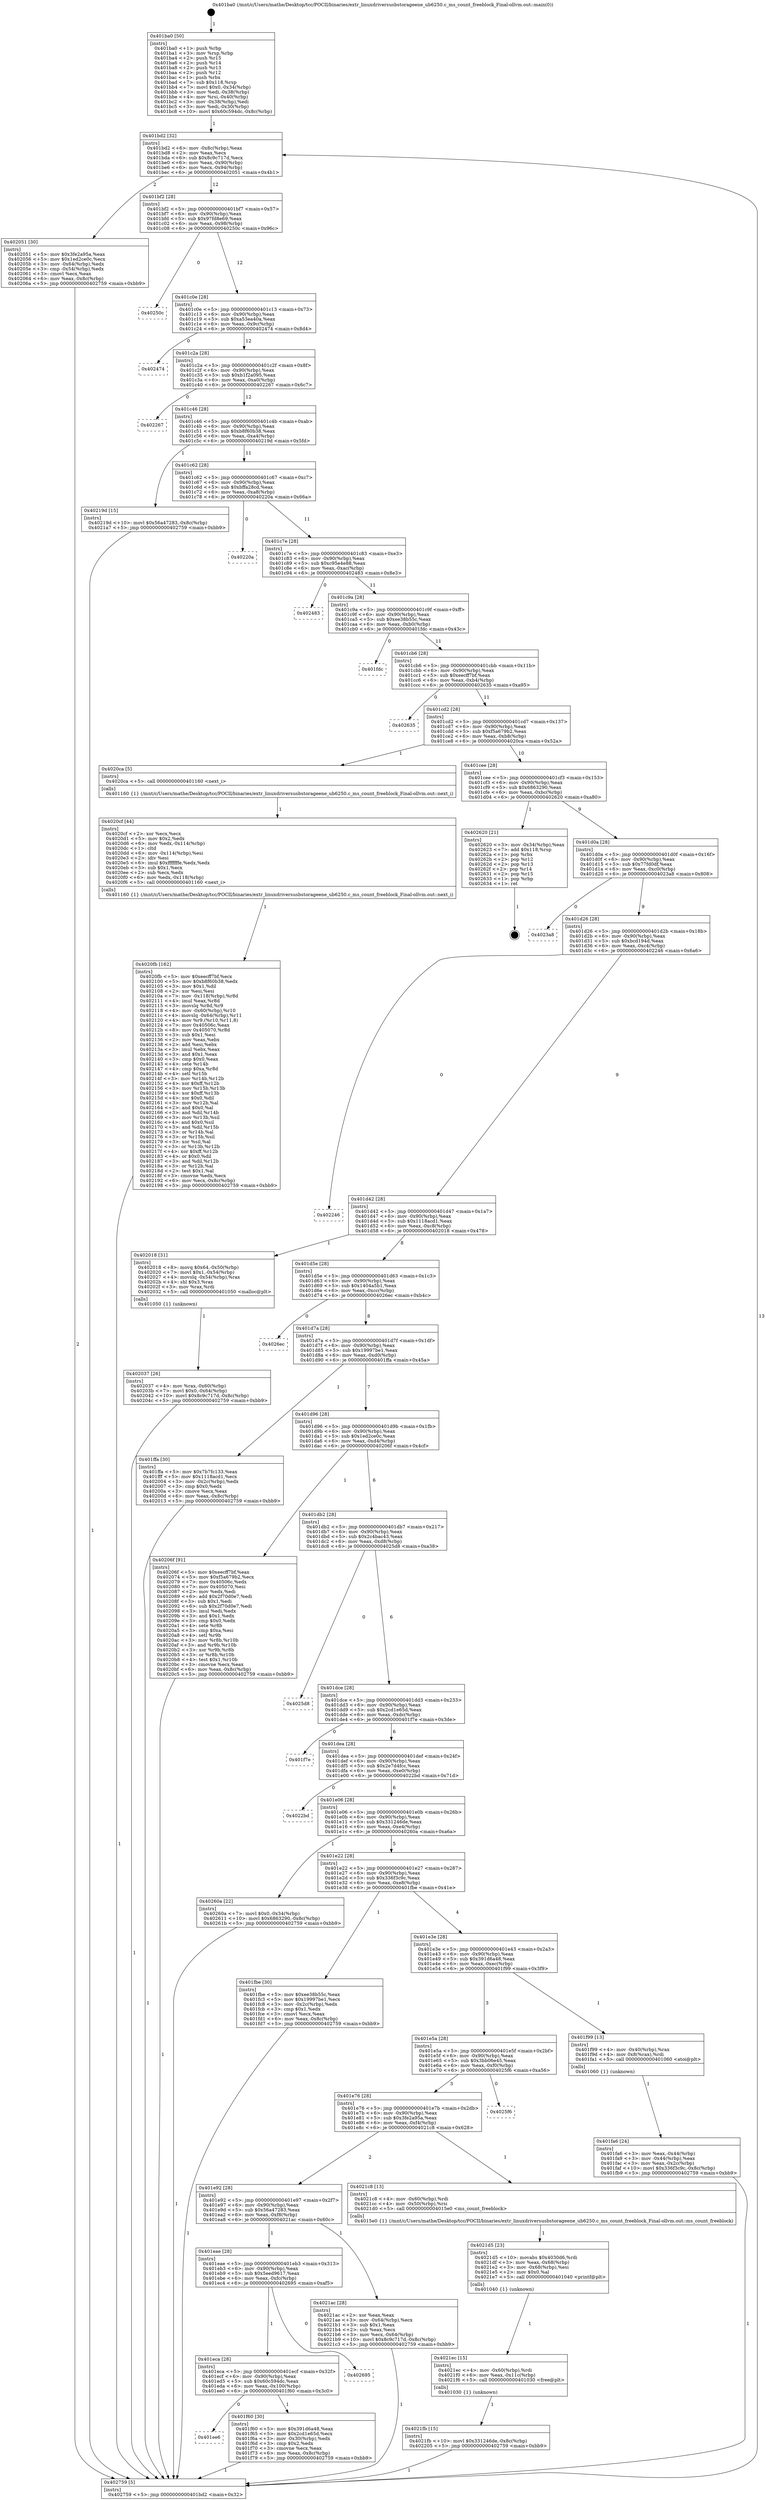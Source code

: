 digraph "0x401ba0" {
  label = "0x401ba0 (/mnt/c/Users/mathe/Desktop/tcc/POCII/binaries/extr_linuxdriversusbstorageene_ub6250.c_ms_count_freeblock_Final-ollvm.out::main(0))"
  labelloc = "t"
  node[shape=record]

  Entry [label="",width=0.3,height=0.3,shape=circle,fillcolor=black,style=filled]
  "0x401bd2" [label="{
     0x401bd2 [32]\l
     | [instrs]\l
     &nbsp;&nbsp;0x401bd2 \<+6\>: mov -0x8c(%rbp),%eax\l
     &nbsp;&nbsp;0x401bd8 \<+2\>: mov %eax,%ecx\l
     &nbsp;&nbsp;0x401bda \<+6\>: sub $0x8c9c717d,%ecx\l
     &nbsp;&nbsp;0x401be0 \<+6\>: mov %eax,-0x90(%rbp)\l
     &nbsp;&nbsp;0x401be6 \<+6\>: mov %ecx,-0x94(%rbp)\l
     &nbsp;&nbsp;0x401bec \<+6\>: je 0000000000402051 \<main+0x4b1\>\l
  }"]
  "0x402051" [label="{
     0x402051 [30]\l
     | [instrs]\l
     &nbsp;&nbsp;0x402051 \<+5\>: mov $0x3fe2a95a,%eax\l
     &nbsp;&nbsp;0x402056 \<+5\>: mov $0x1ed2ce0c,%ecx\l
     &nbsp;&nbsp;0x40205b \<+3\>: mov -0x64(%rbp),%edx\l
     &nbsp;&nbsp;0x40205e \<+3\>: cmp -0x54(%rbp),%edx\l
     &nbsp;&nbsp;0x402061 \<+3\>: cmovl %ecx,%eax\l
     &nbsp;&nbsp;0x402064 \<+6\>: mov %eax,-0x8c(%rbp)\l
     &nbsp;&nbsp;0x40206a \<+5\>: jmp 0000000000402759 \<main+0xbb9\>\l
  }"]
  "0x401bf2" [label="{
     0x401bf2 [28]\l
     | [instrs]\l
     &nbsp;&nbsp;0x401bf2 \<+5\>: jmp 0000000000401bf7 \<main+0x57\>\l
     &nbsp;&nbsp;0x401bf7 \<+6\>: mov -0x90(%rbp),%eax\l
     &nbsp;&nbsp;0x401bfd \<+5\>: sub $0x97fd8e69,%eax\l
     &nbsp;&nbsp;0x401c02 \<+6\>: mov %eax,-0x98(%rbp)\l
     &nbsp;&nbsp;0x401c08 \<+6\>: je 000000000040250c \<main+0x96c\>\l
  }"]
  Exit [label="",width=0.3,height=0.3,shape=circle,fillcolor=black,style=filled,peripheries=2]
  "0x40250c" [label="{
     0x40250c\l
  }", style=dashed]
  "0x401c0e" [label="{
     0x401c0e [28]\l
     | [instrs]\l
     &nbsp;&nbsp;0x401c0e \<+5\>: jmp 0000000000401c13 \<main+0x73\>\l
     &nbsp;&nbsp;0x401c13 \<+6\>: mov -0x90(%rbp),%eax\l
     &nbsp;&nbsp;0x401c19 \<+5\>: sub $0xa53ea40a,%eax\l
     &nbsp;&nbsp;0x401c1e \<+6\>: mov %eax,-0x9c(%rbp)\l
     &nbsp;&nbsp;0x401c24 \<+6\>: je 0000000000402474 \<main+0x8d4\>\l
  }"]
  "0x4021fb" [label="{
     0x4021fb [15]\l
     | [instrs]\l
     &nbsp;&nbsp;0x4021fb \<+10\>: movl $0x331246de,-0x8c(%rbp)\l
     &nbsp;&nbsp;0x402205 \<+5\>: jmp 0000000000402759 \<main+0xbb9\>\l
  }"]
  "0x402474" [label="{
     0x402474\l
  }", style=dashed]
  "0x401c2a" [label="{
     0x401c2a [28]\l
     | [instrs]\l
     &nbsp;&nbsp;0x401c2a \<+5\>: jmp 0000000000401c2f \<main+0x8f\>\l
     &nbsp;&nbsp;0x401c2f \<+6\>: mov -0x90(%rbp),%eax\l
     &nbsp;&nbsp;0x401c35 \<+5\>: sub $0xb1f2a095,%eax\l
     &nbsp;&nbsp;0x401c3a \<+6\>: mov %eax,-0xa0(%rbp)\l
     &nbsp;&nbsp;0x401c40 \<+6\>: je 0000000000402267 \<main+0x6c7\>\l
  }"]
  "0x4021ec" [label="{
     0x4021ec [15]\l
     | [instrs]\l
     &nbsp;&nbsp;0x4021ec \<+4\>: mov -0x60(%rbp),%rdi\l
     &nbsp;&nbsp;0x4021f0 \<+6\>: mov %eax,-0x11c(%rbp)\l
     &nbsp;&nbsp;0x4021f6 \<+5\>: call 0000000000401030 \<free@plt\>\l
     | [calls]\l
     &nbsp;&nbsp;0x401030 \{1\} (unknown)\l
  }"]
  "0x402267" [label="{
     0x402267\l
  }", style=dashed]
  "0x401c46" [label="{
     0x401c46 [28]\l
     | [instrs]\l
     &nbsp;&nbsp;0x401c46 \<+5\>: jmp 0000000000401c4b \<main+0xab\>\l
     &nbsp;&nbsp;0x401c4b \<+6\>: mov -0x90(%rbp),%eax\l
     &nbsp;&nbsp;0x401c51 \<+5\>: sub $0xb8f60b38,%eax\l
     &nbsp;&nbsp;0x401c56 \<+6\>: mov %eax,-0xa4(%rbp)\l
     &nbsp;&nbsp;0x401c5c \<+6\>: je 000000000040219d \<main+0x5fd\>\l
  }"]
  "0x4021d5" [label="{
     0x4021d5 [23]\l
     | [instrs]\l
     &nbsp;&nbsp;0x4021d5 \<+10\>: movabs $0x4030d6,%rdi\l
     &nbsp;&nbsp;0x4021df \<+3\>: mov %eax,-0x68(%rbp)\l
     &nbsp;&nbsp;0x4021e2 \<+3\>: mov -0x68(%rbp),%esi\l
     &nbsp;&nbsp;0x4021e5 \<+2\>: mov $0x0,%al\l
     &nbsp;&nbsp;0x4021e7 \<+5\>: call 0000000000401040 \<printf@plt\>\l
     | [calls]\l
     &nbsp;&nbsp;0x401040 \{1\} (unknown)\l
  }"]
  "0x40219d" [label="{
     0x40219d [15]\l
     | [instrs]\l
     &nbsp;&nbsp;0x40219d \<+10\>: movl $0x56a47283,-0x8c(%rbp)\l
     &nbsp;&nbsp;0x4021a7 \<+5\>: jmp 0000000000402759 \<main+0xbb9\>\l
  }"]
  "0x401c62" [label="{
     0x401c62 [28]\l
     | [instrs]\l
     &nbsp;&nbsp;0x401c62 \<+5\>: jmp 0000000000401c67 \<main+0xc7\>\l
     &nbsp;&nbsp;0x401c67 \<+6\>: mov -0x90(%rbp),%eax\l
     &nbsp;&nbsp;0x401c6d \<+5\>: sub $0xbffa28cd,%eax\l
     &nbsp;&nbsp;0x401c72 \<+6\>: mov %eax,-0xa8(%rbp)\l
     &nbsp;&nbsp;0x401c78 \<+6\>: je 000000000040220a \<main+0x66a\>\l
  }"]
  "0x4020fb" [label="{
     0x4020fb [162]\l
     | [instrs]\l
     &nbsp;&nbsp;0x4020fb \<+5\>: mov $0xeecff7bf,%ecx\l
     &nbsp;&nbsp;0x402100 \<+5\>: mov $0xb8f60b38,%edx\l
     &nbsp;&nbsp;0x402105 \<+3\>: mov $0x1,%dil\l
     &nbsp;&nbsp;0x402108 \<+2\>: xor %esi,%esi\l
     &nbsp;&nbsp;0x40210a \<+7\>: mov -0x118(%rbp),%r8d\l
     &nbsp;&nbsp;0x402111 \<+4\>: imul %eax,%r8d\l
     &nbsp;&nbsp;0x402115 \<+3\>: movslq %r8d,%r9\l
     &nbsp;&nbsp;0x402118 \<+4\>: mov -0x60(%rbp),%r10\l
     &nbsp;&nbsp;0x40211c \<+4\>: movslq -0x64(%rbp),%r11\l
     &nbsp;&nbsp;0x402120 \<+4\>: mov %r9,(%r10,%r11,8)\l
     &nbsp;&nbsp;0x402124 \<+7\>: mov 0x40506c,%eax\l
     &nbsp;&nbsp;0x40212b \<+8\>: mov 0x405070,%r8d\l
     &nbsp;&nbsp;0x402133 \<+3\>: sub $0x1,%esi\l
     &nbsp;&nbsp;0x402136 \<+2\>: mov %eax,%ebx\l
     &nbsp;&nbsp;0x402138 \<+2\>: add %esi,%ebx\l
     &nbsp;&nbsp;0x40213a \<+3\>: imul %ebx,%eax\l
     &nbsp;&nbsp;0x40213d \<+3\>: and $0x1,%eax\l
     &nbsp;&nbsp;0x402140 \<+3\>: cmp $0x0,%eax\l
     &nbsp;&nbsp;0x402143 \<+4\>: sete %r14b\l
     &nbsp;&nbsp;0x402147 \<+4\>: cmp $0xa,%r8d\l
     &nbsp;&nbsp;0x40214b \<+4\>: setl %r15b\l
     &nbsp;&nbsp;0x40214f \<+3\>: mov %r14b,%r12b\l
     &nbsp;&nbsp;0x402152 \<+4\>: xor $0xff,%r12b\l
     &nbsp;&nbsp;0x402156 \<+3\>: mov %r15b,%r13b\l
     &nbsp;&nbsp;0x402159 \<+4\>: xor $0xff,%r13b\l
     &nbsp;&nbsp;0x40215d \<+4\>: xor $0x0,%dil\l
     &nbsp;&nbsp;0x402161 \<+3\>: mov %r12b,%al\l
     &nbsp;&nbsp;0x402164 \<+2\>: and $0x0,%al\l
     &nbsp;&nbsp;0x402166 \<+3\>: and %dil,%r14b\l
     &nbsp;&nbsp;0x402169 \<+3\>: mov %r13b,%sil\l
     &nbsp;&nbsp;0x40216c \<+4\>: and $0x0,%sil\l
     &nbsp;&nbsp;0x402170 \<+3\>: and %dil,%r15b\l
     &nbsp;&nbsp;0x402173 \<+3\>: or %r14b,%al\l
     &nbsp;&nbsp;0x402176 \<+3\>: or %r15b,%sil\l
     &nbsp;&nbsp;0x402179 \<+3\>: xor %sil,%al\l
     &nbsp;&nbsp;0x40217c \<+3\>: or %r13b,%r12b\l
     &nbsp;&nbsp;0x40217f \<+4\>: xor $0xff,%r12b\l
     &nbsp;&nbsp;0x402183 \<+4\>: or $0x0,%dil\l
     &nbsp;&nbsp;0x402187 \<+3\>: and %dil,%r12b\l
     &nbsp;&nbsp;0x40218a \<+3\>: or %r12b,%al\l
     &nbsp;&nbsp;0x40218d \<+2\>: test $0x1,%al\l
     &nbsp;&nbsp;0x40218f \<+3\>: cmovne %edx,%ecx\l
     &nbsp;&nbsp;0x402192 \<+6\>: mov %ecx,-0x8c(%rbp)\l
     &nbsp;&nbsp;0x402198 \<+5\>: jmp 0000000000402759 \<main+0xbb9\>\l
  }"]
  "0x40220a" [label="{
     0x40220a\l
  }", style=dashed]
  "0x401c7e" [label="{
     0x401c7e [28]\l
     | [instrs]\l
     &nbsp;&nbsp;0x401c7e \<+5\>: jmp 0000000000401c83 \<main+0xe3\>\l
     &nbsp;&nbsp;0x401c83 \<+6\>: mov -0x90(%rbp),%eax\l
     &nbsp;&nbsp;0x401c89 \<+5\>: sub $0xc95e4e88,%eax\l
     &nbsp;&nbsp;0x401c8e \<+6\>: mov %eax,-0xac(%rbp)\l
     &nbsp;&nbsp;0x401c94 \<+6\>: je 0000000000402483 \<main+0x8e3\>\l
  }"]
  "0x4020cf" [label="{
     0x4020cf [44]\l
     | [instrs]\l
     &nbsp;&nbsp;0x4020cf \<+2\>: xor %ecx,%ecx\l
     &nbsp;&nbsp;0x4020d1 \<+5\>: mov $0x2,%edx\l
     &nbsp;&nbsp;0x4020d6 \<+6\>: mov %edx,-0x114(%rbp)\l
     &nbsp;&nbsp;0x4020dc \<+1\>: cltd\l
     &nbsp;&nbsp;0x4020dd \<+6\>: mov -0x114(%rbp),%esi\l
     &nbsp;&nbsp;0x4020e3 \<+2\>: idiv %esi\l
     &nbsp;&nbsp;0x4020e5 \<+6\>: imul $0xfffffffe,%edx,%edx\l
     &nbsp;&nbsp;0x4020eb \<+3\>: sub $0x1,%ecx\l
     &nbsp;&nbsp;0x4020ee \<+2\>: sub %ecx,%edx\l
     &nbsp;&nbsp;0x4020f0 \<+6\>: mov %edx,-0x118(%rbp)\l
     &nbsp;&nbsp;0x4020f6 \<+5\>: call 0000000000401160 \<next_i\>\l
     | [calls]\l
     &nbsp;&nbsp;0x401160 \{1\} (/mnt/c/Users/mathe/Desktop/tcc/POCII/binaries/extr_linuxdriversusbstorageene_ub6250.c_ms_count_freeblock_Final-ollvm.out::next_i)\l
  }"]
  "0x402483" [label="{
     0x402483\l
  }", style=dashed]
  "0x401c9a" [label="{
     0x401c9a [28]\l
     | [instrs]\l
     &nbsp;&nbsp;0x401c9a \<+5\>: jmp 0000000000401c9f \<main+0xff\>\l
     &nbsp;&nbsp;0x401c9f \<+6\>: mov -0x90(%rbp),%eax\l
     &nbsp;&nbsp;0x401ca5 \<+5\>: sub $0xee38b55c,%eax\l
     &nbsp;&nbsp;0x401caa \<+6\>: mov %eax,-0xb0(%rbp)\l
     &nbsp;&nbsp;0x401cb0 \<+6\>: je 0000000000401fdc \<main+0x43c\>\l
  }"]
  "0x402037" [label="{
     0x402037 [26]\l
     | [instrs]\l
     &nbsp;&nbsp;0x402037 \<+4\>: mov %rax,-0x60(%rbp)\l
     &nbsp;&nbsp;0x40203b \<+7\>: movl $0x0,-0x64(%rbp)\l
     &nbsp;&nbsp;0x402042 \<+10\>: movl $0x8c9c717d,-0x8c(%rbp)\l
     &nbsp;&nbsp;0x40204c \<+5\>: jmp 0000000000402759 \<main+0xbb9\>\l
  }"]
  "0x401fdc" [label="{
     0x401fdc\l
  }", style=dashed]
  "0x401cb6" [label="{
     0x401cb6 [28]\l
     | [instrs]\l
     &nbsp;&nbsp;0x401cb6 \<+5\>: jmp 0000000000401cbb \<main+0x11b\>\l
     &nbsp;&nbsp;0x401cbb \<+6\>: mov -0x90(%rbp),%eax\l
     &nbsp;&nbsp;0x401cc1 \<+5\>: sub $0xeecff7bf,%eax\l
     &nbsp;&nbsp;0x401cc6 \<+6\>: mov %eax,-0xb4(%rbp)\l
     &nbsp;&nbsp;0x401ccc \<+6\>: je 0000000000402635 \<main+0xa95\>\l
  }"]
  "0x401fa6" [label="{
     0x401fa6 [24]\l
     | [instrs]\l
     &nbsp;&nbsp;0x401fa6 \<+3\>: mov %eax,-0x44(%rbp)\l
     &nbsp;&nbsp;0x401fa9 \<+3\>: mov -0x44(%rbp),%eax\l
     &nbsp;&nbsp;0x401fac \<+3\>: mov %eax,-0x2c(%rbp)\l
     &nbsp;&nbsp;0x401faf \<+10\>: movl $0x336f3c9c,-0x8c(%rbp)\l
     &nbsp;&nbsp;0x401fb9 \<+5\>: jmp 0000000000402759 \<main+0xbb9\>\l
  }"]
  "0x402635" [label="{
     0x402635\l
  }", style=dashed]
  "0x401cd2" [label="{
     0x401cd2 [28]\l
     | [instrs]\l
     &nbsp;&nbsp;0x401cd2 \<+5\>: jmp 0000000000401cd7 \<main+0x137\>\l
     &nbsp;&nbsp;0x401cd7 \<+6\>: mov -0x90(%rbp),%eax\l
     &nbsp;&nbsp;0x401cdd \<+5\>: sub $0xf5a679b2,%eax\l
     &nbsp;&nbsp;0x401ce2 \<+6\>: mov %eax,-0xb8(%rbp)\l
     &nbsp;&nbsp;0x401ce8 \<+6\>: je 00000000004020ca \<main+0x52a\>\l
  }"]
  "0x401ba0" [label="{
     0x401ba0 [50]\l
     | [instrs]\l
     &nbsp;&nbsp;0x401ba0 \<+1\>: push %rbp\l
     &nbsp;&nbsp;0x401ba1 \<+3\>: mov %rsp,%rbp\l
     &nbsp;&nbsp;0x401ba4 \<+2\>: push %r15\l
     &nbsp;&nbsp;0x401ba6 \<+2\>: push %r14\l
     &nbsp;&nbsp;0x401ba8 \<+2\>: push %r13\l
     &nbsp;&nbsp;0x401baa \<+2\>: push %r12\l
     &nbsp;&nbsp;0x401bac \<+1\>: push %rbx\l
     &nbsp;&nbsp;0x401bad \<+7\>: sub $0x118,%rsp\l
     &nbsp;&nbsp;0x401bb4 \<+7\>: movl $0x0,-0x34(%rbp)\l
     &nbsp;&nbsp;0x401bbb \<+3\>: mov %edi,-0x38(%rbp)\l
     &nbsp;&nbsp;0x401bbe \<+4\>: mov %rsi,-0x40(%rbp)\l
     &nbsp;&nbsp;0x401bc2 \<+3\>: mov -0x38(%rbp),%edi\l
     &nbsp;&nbsp;0x401bc5 \<+3\>: mov %edi,-0x30(%rbp)\l
     &nbsp;&nbsp;0x401bc8 \<+10\>: movl $0x60c594dc,-0x8c(%rbp)\l
  }"]
  "0x4020ca" [label="{
     0x4020ca [5]\l
     | [instrs]\l
     &nbsp;&nbsp;0x4020ca \<+5\>: call 0000000000401160 \<next_i\>\l
     | [calls]\l
     &nbsp;&nbsp;0x401160 \{1\} (/mnt/c/Users/mathe/Desktop/tcc/POCII/binaries/extr_linuxdriversusbstorageene_ub6250.c_ms_count_freeblock_Final-ollvm.out::next_i)\l
  }"]
  "0x401cee" [label="{
     0x401cee [28]\l
     | [instrs]\l
     &nbsp;&nbsp;0x401cee \<+5\>: jmp 0000000000401cf3 \<main+0x153\>\l
     &nbsp;&nbsp;0x401cf3 \<+6\>: mov -0x90(%rbp),%eax\l
     &nbsp;&nbsp;0x401cf9 \<+5\>: sub $0x6863290,%eax\l
     &nbsp;&nbsp;0x401cfe \<+6\>: mov %eax,-0xbc(%rbp)\l
     &nbsp;&nbsp;0x401d04 \<+6\>: je 0000000000402620 \<main+0xa80\>\l
  }"]
  "0x402759" [label="{
     0x402759 [5]\l
     | [instrs]\l
     &nbsp;&nbsp;0x402759 \<+5\>: jmp 0000000000401bd2 \<main+0x32\>\l
  }"]
  "0x402620" [label="{
     0x402620 [21]\l
     | [instrs]\l
     &nbsp;&nbsp;0x402620 \<+3\>: mov -0x34(%rbp),%eax\l
     &nbsp;&nbsp;0x402623 \<+7\>: add $0x118,%rsp\l
     &nbsp;&nbsp;0x40262a \<+1\>: pop %rbx\l
     &nbsp;&nbsp;0x40262b \<+2\>: pop %r12\l
     &nbsp;&nbsp;0x40262d \<+2\>: pop %r13\l
     &nbsp;&nbsp;0x40262f \<+2\>: pop %r14\l
     &nbsp;&nbsp;0x402631 \<+2\>: pop %r15\l
     &nbsp;&nbsp;0x402633 \<+1\>: pop %rbp\l
     &nbsp;&nbsp;0x402634 \<+1\>: ret\l
  }"]
  "0x401d0a" [label="{
     0x401d0a [28]\l
     | [instrs]\l
     &nbsp;&nbsp;0x401d0a \<+5\>: jmp 0000000000401d0f \<main+0x16f\>\l
     &nbsp;&nbsp;0x401d0f \<+6\>: mov -0x90(%rbp),%eax\l
     &nbsp;&nbsp;0x401d15 \<+5\>: sub $0x77fd0df,%eax\l
     &nbsp;&nbsp;0x401d1a \<+6\>: mov %eax,-0xc0(%rbp)\l
     &nbsp;&nbsp;0x401d20 \<+6\>: je 00000000004023a8 \<main+0x808\>\l
  }"]
  "0x401ee6" [label="{
     0x401ee6\l
  }", style=dashed]
  "0x4023a8" [label="{
     0x4023a8\l
  }", style=dashed]
  "0x401d26" [label="{
     0x401d26 [28]\l
     | [instrs]\l
     &nbsp;&nbsp;0x401d26 \<+5\>: jmp 0000000000401d2b \<main+0x18b\>\l
     &nbsp;&nbsp;0x401d2b \<+6\>: mov -0x90(%rbp),%eax\l
     &nbsp;&nbsp;0x401d31 \<+5\>: sub $0xbcd194d,%eax\l
     &nbsp;&nbsp;0x401d36 \<+6\>: mov %eax,-0xc4(%rbp)\l
     &nbsp;&nbsp;0x401d3c \<+6\>: je 0000000000402246 \<main+0x6a6\>\l
  }"]
  "0x401f60" [label="{
     0x401f60 [30]\l
     | [instrs]\l
     &nbsp;&nbsp;0x401f60 \<+5\>: mov $0x391d6a48,%eax\l
     &nbsp;&nbsp;0x401f65 \<+5\>: mov $0x2cd1e65d,%ecx\l
     &nbsp;&nbsp;0x401f6a \<+3\>: mov -0x30(%rbp),%edx\l
     &nbsp;&nbsp;0x401f6d \<+3\>: cmp $0x2,%edx\l
     &nbsp;&nbsp;0x401f70 \<+3\>: cmovne %ecx,%eax\l
     &nbsp;&nbsp;0x401f73 \<+6\>: mov %eax,-0x8c(%rbp)\l
     &nbsp;&nbsp;0x401f79 \<+5\>: jmp 0000000000402759 \<main+0xbb9\>\l
  }"]
  "0x402246" [label="{
     0x402246\l
  }", style=dashed]
  "0x401d42" [label="{
     0x401d42 [28]\l
     | [instrs]\l
     &nbsp;&nbsp;0x401d42 \<+5\>: jmp 0000000000401d47 \<main+0x1a7\>\l
     &nbsp;&nbsp;0x401d47 \<+6\>: mov -0x90(%rbp),%eax\l
     &nbsp;&nbsp;0x401d4d \<+5\>: sub $0x1118acd1,%eax\l
     &nbsp;&nbsp;0x401d52 \<+6\>: mov %eax,-0xc8(%rbp)\l
     &nbsp;&nbsp;0x401d58 \<+6\>: je 0000000000402018 \<main+0x478\>\l
  }"]
  "0x401eca" [label="{
     0x401eca [28]\l
     | [instrs]\l
     &nbsp;&nbsp;0x401eca \<+5\>: jmp 0000000000401ecf \<main+0x32f\>\l
     &nbsp;&nbsp;0x401ecf \<+6\>: mov -0x90(%rbp),%eax\l
     &nbsp;&nbsp;0x401ed5 \<+5\>: sub $0x60c594dc,%eax\l
     &nbsp;&nbsp;0x401eda \<+6\>: mov %eax,-0x100(%rbp)\l
     &nbsp;&nbsp;0x401ee0 \<+6\>: je 0000000000401f60 \<main+0x3c0\>\l
  }"]
  "0x402018" [label="{
     0x402018 [31]\l
     | [instrs]\l
     &nbsp;&nbsp;0x402018 \<+8\>: movq $0x64,-0x50(%rbp)\l
     &nbsp;&nbsp;0x402020 \<+7\>: movl $0x1,-0x54(%rbp)\l
     &nbsp;&nbsp;0x402027 \<+4\>: movslq -0x54(%rbp),%rax\l
     &nbsp;&nbsp;0x40202b \<+4\>: shl $0x3,%rax\l
     &nbsp;&nbsp;0x40202f \<+3\>: mov %rax,%rdi\l
     &nbsp;&nbsp;0x402032 \<+5\>: call 0000000000401050 \<malloc@plt\>\l
     | [calls]\l
     &nbsp;&nbsp;0x401050 \{1\} (unknown)\l
  }"]
  "0x401d5e" [label="{
     0x401d5e [28]\l
     | [instrs]\l
     &nbsp;&nbsp;0x401d5e \<+5\>: jmp 0000000000401d63 \<main+0x1c3\>\l
     &nbsp;&nbsp;0x401d63 \<+6\>: mov -0x90(%rbp),%eax\l
     &nbsp;&nbsp;0x401d69 \<+5\>: sub $0x1404a5b1,%eax\l
     &nbsp;&nbsp;0x401d6e \<+6\>: mov %eax,-0xcc(%rbp)\l
     &nbsp;&nbsp;0x401d74 \<+6\>: je 00000000004026ec \<main+0xb4c\>\l
  }"]
  "0x402695" [label="{
     0x402695\l
  }", style=dashed]
  "0x4026ec" [label="{
     0x4026ec\l
  }", style=dashed]
  "0x401d7a" [label="{
     0x401d7a [28]\l
     | [instrs]\l
     &nbsp;&nbsp;0x401d7a \<+5\>: jmp 0000000000401d7f \<main+0x1df\>\l
     &nbsp;&nbsp;0x401d7f \<+6\>: mov -0x90(%rbp),%eax\l
     &nbsp;&nbsp;0x401d85 \<+5\>: sub $0x19997be1,%eax\l
     &nbsp;&nbsp;0x401d8a \<+6\>: mov %eax,-0xd0(%rbp)\l
     &nbsp;&nbsp;0x401d90 \<+6\>: je 0000000000401ffa \<main+0x45a\>\l
  }"]
  "0x401eae" [label="{
     0x401eae [28]\l
     | [instrs]\l
     &nbsp;&nbsp;0x401eae \<+5\>: jmp 0000000000401eb3 \<main+0x313\>\l
     &nbsp;&nbsp;0x401eb3 \<+6\>: mov -0x90(%rbp),%eax\l
     &nbsp;&nbsp;0x401eb9 \<+5\>: sub $0x5eed9617,%eax\l
     &nbsp;&nbsp;0x401ebe \<+6\>: mov %eax,-0xfc(%rbp)\l
     &nbsp;&nbsp;0x401ec4 \<+6\>: je 0000000000402695 \<main+0xaf5\>\l
  }"]
  "0x401ffa" [label="{
     0x401ffa [30]\l
     | [instrs]\l
     &nbsp;&nbsp;0x401ffa \<+5\>: mov $0x7b7fc133,%eax\l
     &nbsp;&nbsp;0x401fff \<+5\>: mov $0x1118acd1,%ecx\l
     &nbsp;&nbsp;0x402004 \<+3\>: mov -0x2c(%rbp),%edx\l
     &nbsp;&nbsp;0x402007 \<+3\>: cmp $0x0,%edx\l
     &nbsp;&nbsp;0x40200a \<+3\>: cmove %ecx,%eax\l
     &nbsp;&nbsp;0x40200d \<+6\>: mov %eax,-0x8c(%rbp)\l
     &nbsp;&nbsp;0x402013 \<+5\>: jmp 0000000000402759 \<main+0xbb9\>\l
  }"]
  "0x401d96" [label="{
     0x401d96 [28]\l
     | [instrs]\l
     &nbsp;&nbsp;0x401d96 \<+5\>: jmp 0000000000401d9b \<main+0x1fb\>\l
     &nbsp;&nbsp;0x401d9b \<+6\>: mov -0x90(%rbp),%eax\l
     &nbsp;&nbsp;0x401da1 \<+5\>: sub $0x1ed2ce0c,%eax\l
     &nbsp;&nbsp;0x401da6 \<+6\>: mov %eax,-0xd4(%rbp)\l
     &nbsp;&nbsp;0x401dac \<+6\>: je 000000000040206f \<main+0x4cf\>\l
  }"]
  "0x4021ac" [label="{
     0x4021ac [28]\l
     | [instrs]\l
     &nbsp;&nbsp;0x4021ac \<+2\>: xor %eax,%eax\l
     &nbsp;&nbsp;0x4021ae \<+3\>: mov -0x64(%rbp),%ecx\l
     &nbsp;&nbsp;0x4021b1 \<+3\>: sub $0x1,%eax\l
     &nbsp;&nbsp;0x4021b4 \<+2\>: sub %eax,%ecx\l
     &nbsp;&nbsp;0x4021b6 \<+3\>: mov %ecx,-0x64(%rbp)\l
     &nbsp;&nbsp;0x4021b9 \<+10\>: movl $0x8c9c717d,-0x8c(%rbp)\l
     &nbsp;&nbsp;0x4021c3 \<+5\>: jmp 0000000000402759 \<main+0xbb9\>\l
  }"]
  "0x40206f" [label="{
     0x40206f [91]\l
     | [instrs]\l
     &nbsp;&nbsp;0x40206f \<+5\>: mov $0xeecff7bf,%eax\l
     &nbsp;&nbsp;0x402074 \<+5\>: mov $0xf5a679b2,%ecx\l
     &nbsp;&nbsp;0x402079 \<+7\>: mov 0x40506c,%edx\l
     &nbsp;&nbsp;0x402080 \<+7\>: mov 0x405070,%esi\l
     &nbsp;&nbsp;0x402087 \<+2\>: mov %edx,%edi\l
     &nbsp;&nbsp;0x402089 \<+6\>: add $0x2f70d0e7,%edi\l
     &nbsp;&nbsp;0x40208f \<+3\>: sub $0x1,%edi\l
     &nbsp;&nbsp;0x402092 \<+6\>: sub $0x2f70d0e7,%edi\l
     &nbsp;&nbsp;0x402098 \<+3\>: imul %edi,%edx\l
     &nbsp;&nbsp;0x40209b \<+3\>: and $0x1,%edx\l
     &nbsp;&nbsp;0x40209e \<+3\>: cmp $0x0,%edx\l
     &nbsp;&nbsp;0x4020a1 \<+4\>: sete %r8b\l
     &nbsp;&nbsp;0x4020a5 \<+3\>: cmp $0xa,%esi\l
     &nbsp;&nbsp;0x4020a8 \<+4\>: setl %r9b\l
     &nbsp;&nbsp;0x4020ac \<+3\>: mov %r8b,%r10b\l
     &nbsp;&nbsp;0x4020af \<+3\>: and %r9b,%r10b\l
     &nbsp;&nbsp;0x4020b2 \<+3\>: xor %r9b,%r8b\l
     &nbsp;&nbsp;0x4020b5 \<+3\>: or %r8b,%r10b\l
     &nbsp;&nbsp;0x4020b8 \<+4\>: test $0x1,%r10b\l
     &nbsp;&nbsp;0x4020bc \<+3\>: cmovne %ecx,%eax\l
     &nbsp;&nbsp;0x4020bf \<+6\>: mov %eax,-0x8c(%rbp)\l
     &nbsp;&nbsp;0x4020c5 \<+5\>: jmp 0000000000402759 \<main+0xbb9\>\l
  }"]
  "0x401db2" [label="{
     0x401db2 [28]\l
     | [instrs]\l
     &nbsp;&nbsp;0x401db2 \<+5\>: jmp 0000000000401db7 \<main+0x217\>\l
     &nbsp;&nbsp;0x401db7 \<+6\>: mov -0x90(%rbp),%eax\l
     &nbsp;&nbsp;0x401dbd \<+5\>: sub $0x2c4bac43,%eax\l
     &nbsp;&nbsp;0x401dc2 \<+6\>: mov %eax,-0xd8(%rbp)\l
     &nbsp;&nbsp;0x401dc8 \<+6\>: je 00000000004025d8 \<main+0xa38\>\l
  }"]
  "0x401e92" [label="{
     0x401e92 [28]\l
     | [instrs]\l
     &nbsp;&nbsp;0x401e92 \<+5\>: jmp 0000000000401e97 \<main+0x2f7\>\l
     &nbsp;&nbsp;0x401e97 \<+6\>: mov -0x90(%rbp),%eax\l
     &nbsp;&nbsp;0x401e9d \<+5\>: sub $0x56a47283,%eax\l
     &nbsp;&nbsp;0x401ea2 \<+6\>: mov %eax,-0xf8(%rbp)\l
     &nbsp;&nbsp;0x401ea8 \<+6\>: je 00000000004021ac \<main+0x60c\>\l
  }"]
  "0x4025d8" [label="{
     0x4025d8\l
  }", style=dashed]
  "0x401dce" [label="{
     0x401dce [28]\l
     | [instrs]\l
     &nbsp;&nbsp;0x401dce \<+5\>: jmp 0000000000401dd3 \<main+0x233\>\l
     &nbsp;&nbsp;0x401dd3 \<+6\>: mov -0x90(%rbp),%eax\l
     &nbsp;&nbsp;0x401dd9 \<+5\>: sub $0x2cd1e65d,%eax\l
     &nbsp;&nbsp;0x401dde \<+6\>: mov %eax,-0xdc(%rbp)\l
     &nbsp;&nbsp;0x401de4 \<+6\>: je 0000000000401f7e \<main+0x3de\>\l
  }"]
  "0x4021c8" [label="{
     0x4021c8 [13]\l
     | [instrs]\l
     &nbsp;&nbsp;0x4021c8 \<+4\>: mov -0x60(%rbp),%rdi\l
     &nbsp;&nbsp;0x4021cc \<+4\>: mov -0x50(%rbp),%rsi\l
     &nbsp;&nbsp;0x4021d0 \<+5\>: call 00000000004015e0 \<ms_count_freeblock\>\l
     | [calls]\l
     &nbsp;&nbsp;0x4015e0 \{1\} (/mnt/c/Users/mathe/Desktop/tcc/POCII/binaries/extr_linuxdriversusbstorageene_ub6250.c_ms_count_freeblock_Final-ollvm.out::ms_count_freeblock)\l
  }"]
  "0x401f7e" [label="{
     0x401f7e\l
  }", style=dashed]
  "0x401dea" [label="{
     0x401dea [28]\l
     | [instrs]\l
     &nbsp;&nbsp;0x401dea \<+5\>: jmp 0000000000401def \<main+0x24f\>\l
     &nbsp;&nbsp;0x401def \<+6\>: mov -0x90(%rbp),%eax\l
     &nbsp;&nbsp;0x401df5 \<+5\>: sub $0x2e7d4fcc,%eax\l
     &nbsp;&nbsp;0x401dfa \<+6\>: mov %eax,-0xe0(%rbp)\l
     &nbsp;&nbsp;0x401e00 \<+6\>: je 00000000004022bd \<main+0x71d\>\l
  }"]
  "0x401e76" [label="{
     0x401e76 [28]\l
     | [instrs]\l
     &nbsp;&nbsp;0x401e76 \<+5\>: jmp 0000000000401e7b \<main+0x2db\>\l
     &nbsp;&nbsp;0x401e7b \<+6\>: mov -0x90(%rbp),%eax\l
     &nbsp;&nbsp;0x401e81 \<+5\>: sub $0x3fe2a95a,%eax\l
     &nbsp;&nbsp;0x401e86 \<+6\>: mov %eax,-0xf4(%rbp)\l
     &nbsp;&nbsp;0x401e8c \<+6\>: je 00000000004021c8 \<main+0x628\>\l
  }"]
  "0x4022bd" [label="{
     0x4022bd\l
  }", style=dashed]
  "0x401e06" [label="{
     0x401e06 [28]\l
     | [instrs]\l
     &nbsp;&nbsp;0x401e06 \<+5\>: jmp 0000000000401e0b \<main+0x26b\>\l
     &nbsp;&nbsp;0x401e0b \<+6\>: mov -0x90(%rbp),%eax\l
     &nbsp;&nbsp;0x401e11 \<+5\>: sub $0x331246de,%eax\l
     &nbsp;&nbsp;0x401e16 \<+6\>: mov %eax,-0xe4(%rbp)\l
     &nbsp;&nbsp;0x401e1c \<+6\>: je 000000000040260a \<main+0xa6a\>\l
  }"]
  "0x4025f6" [label="{
     0x4025f6\l
  }", style=dashed]
  "0x40260a" [label="{
     0x40260a [22]\l
     | [instrs]\l
     &nbsp;&nbsp;0x40260a \<+7\>: movl $0x0,-0x34(%rbp)\l
     &nbsp;&nbsp;0x402611 \<+10\>: movl $0x6863290,-0x8c(%rbp)\l
     &nbsp;&nbsp;0x40261b \<+5\>: jmp 0000000000402759 \<main+0xbb9\>\l
  }"]
  "0x401e22" [label="{
     0x401e22 [28]\l
     | [instrs]\l
     &nbsp;&nbsp;0x401e22 \<+5\>: jmp 0000000000401e27 \<main+0x287\>\l
     &nbsp;&nbsp;0x401e27 \<+6\>: mov -0x90(%rbp),%eax\l
     &nbsp;&nbsp;0x401e2d \<+5\>: sub $0x336f3c9c,%eax\l
     &nbsp;&nbsp;0x401e32 \<+6\>: mov %eax,-0xe8(%rbp)\l
     &nbsp;&nbsp;0x401e38 \<+6\>: je 0000000000401fbe \<main+0x41e\>\l
  }"]
  "0x401e5a" [label="{
     0x401e5a [28]\l
     | [instrs]\l
     &nbsp;&nbsp;0x401e5a \<+5\>: jmp 0000000000401e5f \<main+0x2bf\>\l
     &nbsp;&nbsp;0x401e5f \<+6\>: mov -0x90(%rbp),%eax\l
     &nbsp;&nbsp;0x401e65 \<+5\>: sub $0x3bb06e45,%eax\l
     &nbsp;&nbsp;0x401e6a \<+6\>: mov %eax,-0xf0(%rbp)\l
     &nbsp;&nbsp;0x401e70 \<+6\>: je 00000000004025f6 \<main+0xa56\>\l
  }"]
  "0x401fbe" [label="{
     0x401fbe [30]\l
     | [instrs]\l
     &nbsp;&nbsp;0x401fbe \<+5\>: mov $0xee38b55c,%eax\l
     &nbsp;&nbsp;0x401fc3 \<+5\>: mov $0x19997be1,%ecx\l
     &nbsp;&nbsp;0x401fc8 \<+3\>: mov -0x2c(%rbp),%edx\l
     &nbsp;&nbsp;0x401fcb \<+3\>: cmp $0x1,%edx\l
     &nbsp;&nbsp;0x401fce \<+3\>: cmovl %ecx,%eax\l
     &nbsp;&nbsp;0x401fd1 \<+6\>: mov %eax,-0x8c(%rbp)\l
     &nbsp;&nbsp;0x401fd7 \<+5\>: jmp 0000000000402759 \<main+0xbb9\>\l
  }"]
  "0x401e3e" [label="{
     0x401e3e [28]\l
     | [instrs]\l
     &nbsp;&nbsp;0x401e3e \<+5\>: jmp 0000000000401e43 \<main+0x2a3\>\l
     &nbsp;&nbsp;0x401e43 \<+6\>: mov -0x90(%rbp),%eax\l
     &nbsp;&nbsp;0x401e49 \<+5\>: sub $0x391d6a48,%eax\l
     &nbsp;&nbsp;0x401e4e \<+6\>: mov %eax,-0xec(%rbp)\l
     &nbsp;&nbsp;0x401e54 \<+6\>: je 0000000000401f99 \<main+0x3f9\>\l
  }"]
  "0x401f99" [label="{
     0x401f99 [13]\l
     | [instrs]\l
     &nbsp;&nbsp;0x401f99 \<+4\>: mov -0x40(%rbp),%rax\l
     &nbsp;&nbsp;0x401f9d \<+4\>: mov 0x8(%rax),%rdi\l
     &nbsp;&nbsp;0x401fa1 \<+5\>: call 0000000000401060 \<atoi@plt\>\l
     | [calls]\l
     &nbsp;&nbsp;0x401060 \{1\} (unknown)\l
  }"]
  Entry -> "0x401ba0" [label=" 1"]
  "0x401bd2" -> "0x402051" [label=" 2"]
  "0x401bd2" -> "0x401bf2" [label=" 12"]
  "0x402620" -> Exit [label=" 1"]
  "0x401bf2" -> "0x40250c" [label=" 0"]
  "0x401bf2" -> "0x401c0e" [label=" 12"]
  "0x40260a" -> "0x402759" [label=" 1"]
  "0x401c0e" -> "0x402474" [label=" 0"]
  "0x401c0e" -> "0x401c2a" [label=" 12"]
  "0x4021fb" -> "0x402759" [label=" 1"]
  "0x401c2a" -> "0x402267" [label=" 0"]
  "0x401c2a" -> "0x401c46" [label=" 12"]
  "0x4021ec" -> "0x4021fb" [label=" 1"]
  "0x401c46" -> "0x40219d" [label=" 1"]
  "0x401c46" -> "0x401c62" [label=" 11"]
  "0x4021d5" -> "0x4021ec" [label=" 1"]
  "0x401c62" -> "0x40220a" [label=" 0"]
  "0x401c62" -> "0x401c7e" [label=" 11"]
  "0x4021c8" -> "0x4021d5" [label=" 1"]
  "0x401c7e" -> "0x402483" [label=" 0"]
  "0x401c7e" -> "0x401c9a" [label=" 11"]
  "0x4021ac" -> "0x402759" [label=" 1"]
  "0x401c9a" -> "0x401fdc" [label=" 0"]
  "0x401c9a" -> "0x401cb6" [label=" 11"]
  "0x40219d" -> "0x402759" [label=" 1"]
  "0x401cb6" -> "0x402635" [label=" 0"]
  "0x401cb6" -> "0x401cd2" [label=" 11"]
  "0x4020fb" -> "0x402759" [label=" 1"]
  "0x401cd2" -> "0x4020ca" [label=" 1"]
  "0x401cd2" -> "0x401cee" [label=" 10"]
  "0x4020cf" -> "0x4020fb" [label=" 1"]
  "0x401cee" -> "0x402620" [label=" 1"]
  "0x401cee" -> "0x401d0a" [label=" 9"]
  "0x4020ca" -> "0x4020cf" [label=" 1"]
  "0x401d0a" -> "0x4023a8" [label=" 0"]
  "0x401d0a" -> "0x401d26" [label=" 9"]
  "0x40206f" -> "0x402759" [label=" 1"]
  "0x401d26" -> "0x402246" [label=" 0"]
  "0x401d26" -> "0x401d42" [label=" 9"]
  "0x402051" -> "0x402759" [label=" 2"]
  "0x401d42" -> "0x402018" [label=" 1"]
  "0x401d42" -> "0x401d5e" [label=" 8"]
  "0x402018" -> "0x402037" [label=" 1"]
  "0x401d5e" -> "0x4026ec" [label=" 0"]
  "0x401d5e" -> "0x401d7a" [label=" 8"]
  "0x401ffa" -> "0x402759" [label=" 1"]
  "0x401d7a" -> "0x401ffa" [label=" 1"]
  "0x401d7a" -> "0x401d96" [label=" 7"]
  "0x401fa6" -> "0x402759" [label=" 1"]
  "0x401d96" -> "0x40206f" [label=" 1"]
  "0x401d96" -> "0x401db2" [label=" 6"]
  "0x401f99" -> "0x401fa6" [label=" 1"]
  "0x401db2" -> "0x4025d8" [label=" 0"]
  "0x401db2" -> "0x401dce" [label=" 6"]
  "0x401ba0" -> "0x401bd2" [label=" 1"]
  "0x401dce" -> "0x401f7e" [label=" 0"]
  "0x401dce" -> "0x401dea" [label=" 6"]
  "0x401f60" -> "0x402759" [label=" 1"]
  "0x401dea" -> "0x4022bd" [label=" 0"]
  "0x401dea" -> "0x401e06" [label=" 6"]
  "0x401eca" -> "0x401f60" [label=" 1"]
  "0x401e06" -> "0x40260a" [label=" 1"]
  "0x401e06" -> "0x401e22" [label=" 5"]
  "0x402037" -> "0x402759" [label=" 1"]
  "0x401e22" -> "0x401fbe" [label=" 1"]
  "0x401e22" -> "0x401e3e" [label=" 4"]
  "0x401eae" -> "0x402695" [label=" 0"]
  "0x401e3e" -> "0x401f99" [label=" 1"]
  "0x401e3e" -> "0x401e5a" [label=" 3"]
  "0x401eae" -> "0x401eca" [label=" 1"]
  "0x401e5a" -> "0x4025f6" [label=" 0"]
  "0x401e5a" -> "0x401e76" [label=" 3"]
  "0x401eca" -> "0x401ee6" [label=" 0"]
  "0x401e76" -> "0x4021c8" [label=" 1"]
  "0x401e76" -> "0x401e92" [label=" 2"]
  "0x402759" -> "0x401bd2" [label=" 13"]
  "0x401e92" -> "0x4021ac" [label=" 1"]
  "0x401e92" -> "0x401eae" [label=" 1"]
  "0x401fbe" -> "0x402759" [label=" 1"]
}
